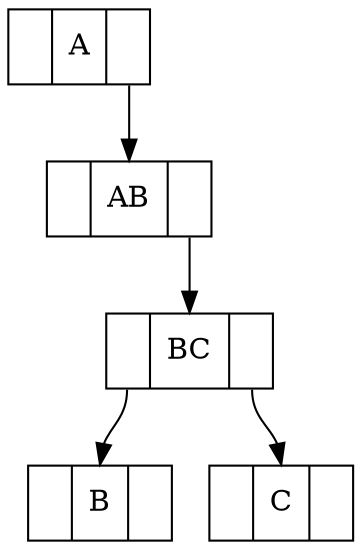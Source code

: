 digraph g{
node [shape = record, heigth=.1];
capaA[label= "<f0>|<f1>A|<f2>"];
"capaA":f2 -> "capaAB":f1;
capaAB[label= "<f0>|<f1>AB|<f2>"];
"capaAB":f2 -> "capaBC":f1;
capaB[label= "<f0>|<f1>B|<f2>"];
capaBC[label= "<f0>|<f1>BC|<f2>"];
"capaBC":f2 -> "capaC":f1;
"capaBC":f0 -> "capaB":f1;
capaC[label= "<f0>|<f1>C|<f2>"];

}
